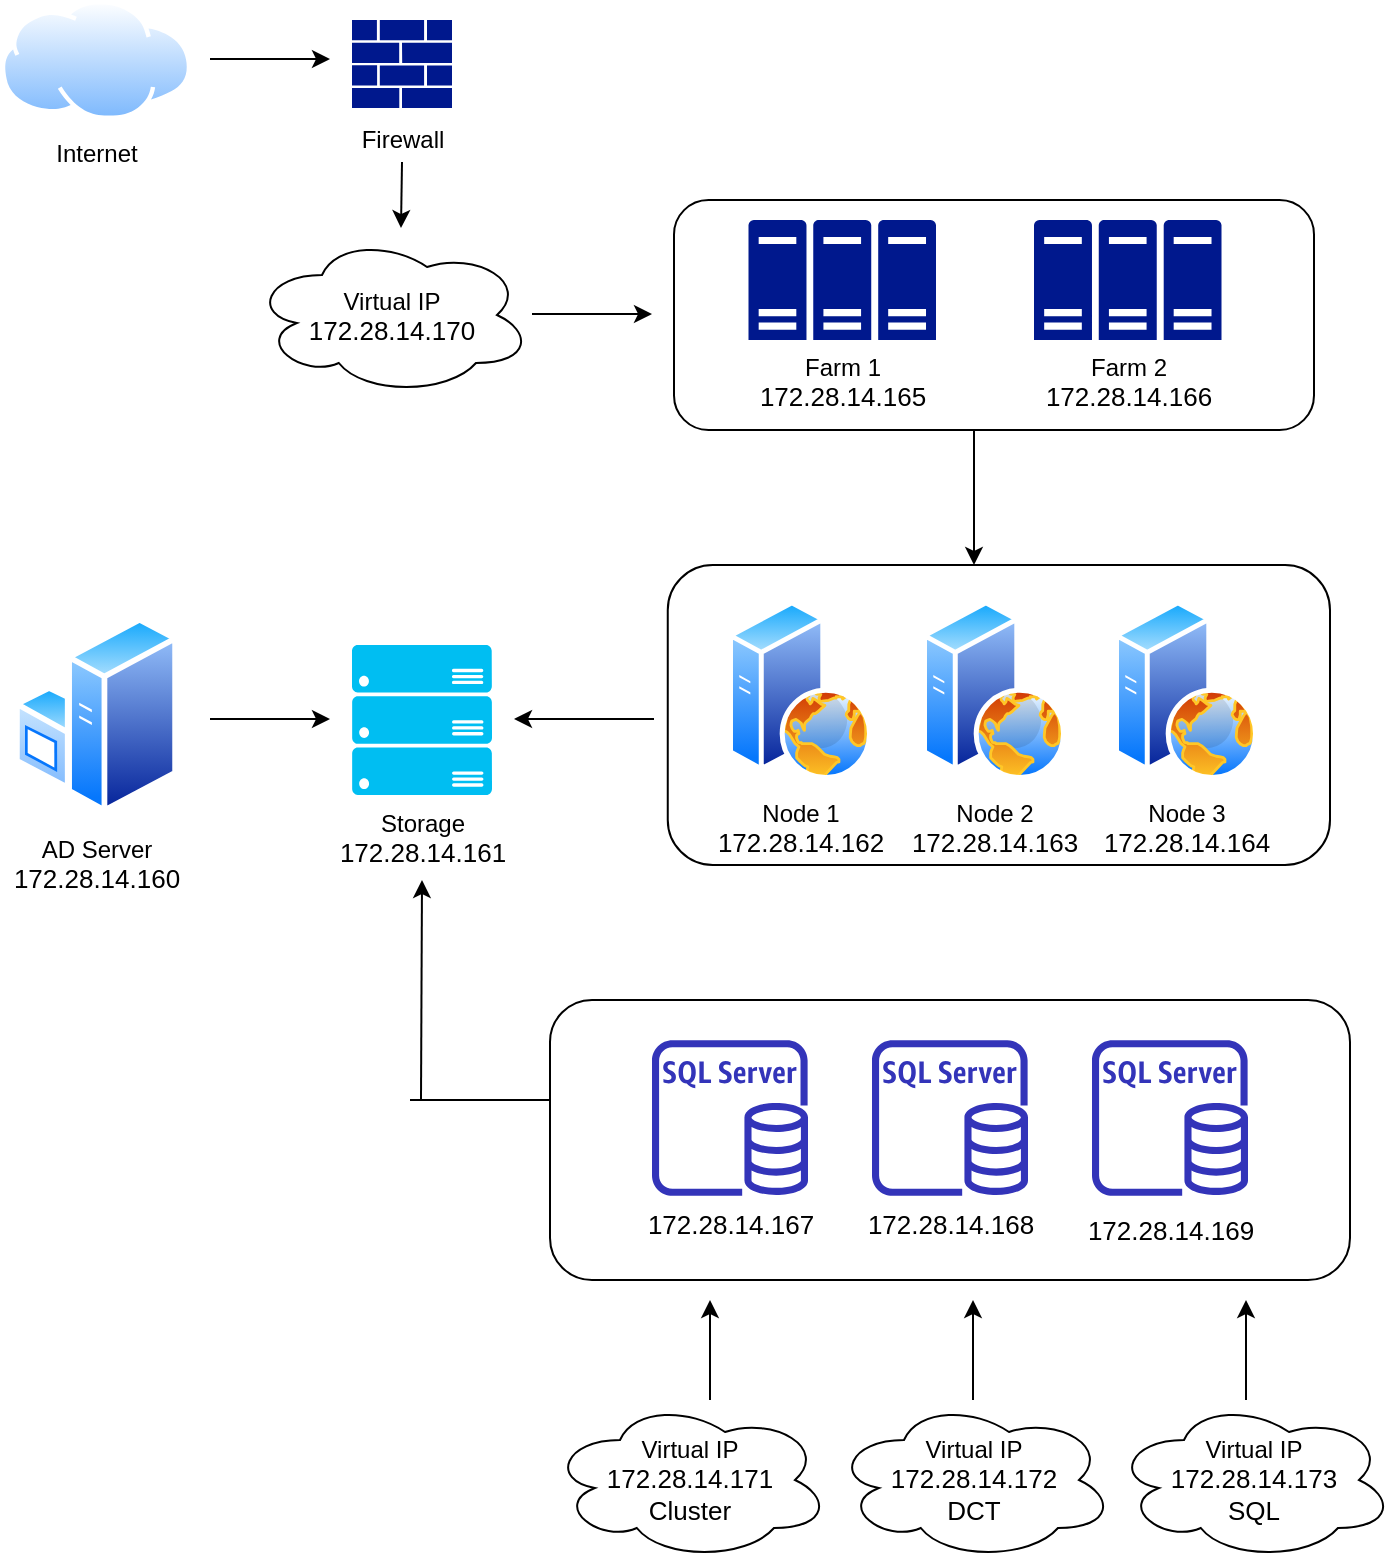 <mxfile version="14.0.3" type="device"><diagram id="PuFKDUIfN_rFgJP58nTk" name="Page-1"><mxGraphModel dx="1422" dy="794" grid="1" gridSize="10" guides="1" tooltips="1" connect="1" arrows="1" fold="1" page="1" pageScale="1" pageWidth="850" pageHeight="1100" math="0" shadow="0"><root><mxCell id="0"/><mxCell id="1" parent="0"/><mxCell id="0xIcFUW6XkF_HCDe8dz5-62" value="" style="rounded=1;whiteSpace=wrap;html=1;" parent="1" vertex="1"><mxGeometry x="362" y="350" width="320" height="115" as="geometry"/></mxCell><mxCell id="0xIcFUW6XkF_HCDe8dz5-27" value="" style="rounded=1;whiteSpace=wrap;html=1;" parent="1" vertex="1"><mxGeometry x="358.88" y="532.5" width="331.12" height="150" as="geometry"/></mxCell><mxCell id="0xIcFUW6XkF_HCDe8dz5-16" value="" style="rounded=1;whiteSpace=wrap;html=1;" parent="1" vertex="1"><mxGeometry x="300" y="750" width="400" height="140" as="geometry"/></mxCell><mxCell id="0xIcFUW6XkF_HCDe8dz5-13" value="" style="outlineConnect=0;fontColor=#232F3E;gradientColor=none;fillColor=#3334B9;strokeColor=none;dashed=0;verticalLabelPosition=bottom;verticalAlign=top;align=center;html=1;fontSize=12;fontStyle=0;aspect=fixed;pointerEvents=1;shape=mxgraph.aws4.rds_sql_server_instance;" parent="1" vertex="1"><mxGeometry x="351" y="770" width="78" height="78" as="geometry"/></mxCell><mxCell id="0xIcFUW6XkF_HCDe8dz5-14" value="" style="outlineConnect=0;fontColor=#232F3E;gradientColor=none;fillColor=#3334B9;strokeColor=none;dashed=0;verticalLabelPosition=bottom;verticalAlign=top;align=center;html=1;fontSize=12;fontStyle=0;aspect=fixed;pointerEvents=1;shape=mxgraph.aws4.rds_sql_server_instance;" parent="1" vertex="1"><mxGeometry x="461" y="770" width="78" height="78" as="geometry"/></mxCell><mxCell id="0xIcFUW6XkF_HCDe8dz5-15" value="" style="outlineConnect=0;fontColor=#232F3E;gradientColor=none;fillColor=#3334B9;strokeColor=none;dashed=0;verticalLabelPosition=bottom;verticalAlign=top;align=center;html=1;fontSize=12;fontStyle=0;aspect=fixed;pointerEvents=1;shape=mxgraph.aws4.rds_sql_server_instance;" parent="1" vertex="1"><mxGeometry x="571" y="770" width="78" height="78" as="geometry"/></mxCell><mxCell id="0xIcFUW6XkF_HCDe8dz5-17" value="&lt;span style=&quot;font-family: &amp;#34;arial&amp;#34; ; font-size: 13px ; text-align: left ; background-color: rgb(255 , 255 , 255)&quot;&gt;172.28.14.167&lt;br&gt;&lt;br&gt;&lt;/span&gt;" style="text;html=1;resizable=0;autosize=1;align=center;verticalAlign=middle;points=[];fillColor=none;strokeColor=none;rounded=0;" parent="1" vertex="1"><mxGeometry x="340" y="855" width="100" height="30" as="geometry"/></mxCell><mxCell id="0xIcFUW6XkF_HCDe8dz5-20" value="&lt;span style=&quot;font-family: &amp;#34;arial&amp;#34; ; font-size: 13px ; text-align: left ; background-color: rgb(255 , 255 , 255)&quot;&gt;172.28.14.168&lt;br&gt;&lt;br&gt;&lt;/span&gt;" style="text;html=1;resizable=0;autosize=1;align=center;verticalAlign=middle;points=[];fillColor=none;strokeColor=none;rounded=0;" parent="1" vertex="1"><mxGeometry x="450" y="855" width="100" height="30" as="geometry"/></mxCell><mxCell id="0xIcFUW6XkF_HCDe8dz5-21" value="&lt;span style=&quot;font-family: &amp;#34;arial&amp;#34; ; font-size: 13px ; text-align: left ; background-color: rgb(255 , 255 , 255)&quot;&gt;172.28.14.169&lt;br&gt;&lt;/span&gt;" style="text;html=1;resizable=0;autosize=1;align=center;verticalAlign=middle;points=[];fillColor=none;strokeColor=none;rounded=0;" parent="1" vertex="1"><mxGeometry x="560" y="855" width="100" height="20" as="geometry"/></mxCell><mxCell id="0xIcFUW6XkF_HCDe8dz5-22" value="AD Server&lt;br&gt;&lt;span style=&quot;font-family: &amp;#34;arial&amp;#34; ; font-size: 13px ; text-align: left&quot;&gt;172.28.14.160&lt;/span&gt;" style="aspect=fixed;perimeter=ellipsePerimeter;html=1;align=center;shadow=0;dashed=0;spacingTop=3;image;image=img/lib/active_directory/windows_server.svg;" parent="1" vertex="1"><mxGeometry x="32" y="557.5" width="82" height="100" as="geometry"/></mxCell><mxCell id="0xIcFUW6XkF_HCDe8dz5-24" value="Storage&lt;br&gt;&lt;span style=&quot;font-family: &amp;#34;arial&amp;#34; ; font-size: 13px ; text-align: left ; background-color: rgb(255 , 255 , 255)&quot;&gt;172.28.14.161&lt;/span&gt;" style="verticalLabelPosition=bottom;html=1;verticalAlign=top;align=center;strokeColor=none;fillColor=#00BEF2;shape=mxgraph.azure.server_rack;" parent="1" vertex="1"><mxGeometry x="201" y="572.5" width="70" height="75" as="geometry"/></mxCell><mxCell id="0xIcFUW6XkF_HCDe8dz5-25" value="Node 1&lt;br&gt;&lt;span style=&quot;font-family: &amp;#34;arial&amp;#34; ; font-size: 13px ; text-align: left&quot;&gt;172.28.14.162&lt;/span&gt;" style="aspect=fixed;perimeter=ellipsePerimeter;html=1;align=center;shadow=0;dashed=0;spacingTop=3;image;image=img/lib/active_directory/web_server.svg;" parent="1" vertex="1"><mxGeometry x="389" y="550" width="72" height="90" as="geometry"/></mxCell><mxCell id="0xIcFUW6XkF_HCDe8dz5-28" value="Virtual IP&lt;br&gt;&lt;span style=&quot;font-family: &amp;#34;arial&amp;#34; ; font-size: 13px ; text-align: left ; background-color: rgb(255 , 255 , 255)&quot;&gt;172.28.14.172&lt;br&gt;DCT&lt;br&gt;&lt;/span&gt;" style="ellipse;shape=cloud;whiteSpace=wrap;html=1;" parent="1" vertex="1"><mxGeometry x="442" y="950" width="140" height="80" as="geometry"/></mxCell><mxCell id="0xIcFUW6XkF_HCDe8dz5-29" value="Virtual IP&lt;br&gt;&lt;span style=&quot;font-family: &amp;#34;arial&amp;#34; ; font-size: 13px ; text-align: left ; background-color: rgb(255 , 255 , 255)&quot;&gt;172.28.14.173&lt;br&gt;SQL&lt;br&gt;&lt;/span&gt;" style="ellipse;shape=cloud;whiteSpace=wrap;html=1;" parent="1" vertex="1"><mxGeometry x="582" y="950" width="140" height="80" as="geometry"/></mxCell><mxCell id="0xIcFUW6XkF_HCDe8dz5-30" value="" style="endArrow=classic;html=1;" parent="1" edge="1"><mxGeometry width="50" height="50" relative="1" as="geometry"><mxPoint x="511.5" y="950" as="sourcePoint"/><mxPoint x="511.5" y="900" as="targetPoint"/></mxGeometry></mxCell><mxCell id="0xIcFUW6XkF_HCDe8dz5-31" value="" style="endArrow=classic;html=1;" parent="1" edge="1"><mxGeometry width="50" height="50" relative="1" as="geometry"><mxPoint x="648" y="950" as="sourcePoint"/><mxPoint x="648" y="900" as="targetPoint"/></mxGeometry></mxCell><mxCell id="0xIcFUW6XkF_HCDe8dz5-32" value="" style="endArrow=classic;html=1;" parent="1" edge="1"><mxGeometry width="50" height="50" relative="1" as="geometry"><mxPoint x="235.5" y="800" as="sourcePoint"/><mxPoint x="236" y="690" as="targetPoint"/></mxGeometry></mxCell><mxCell id="0xIcFUW6XkF_HCDe8dz5-33" value="" style="endArrow=none;html=1;" parent="1" edge="1"><mxGeometry width="50" height="50" relative="1" as="geometry"><mxPoint x="230" y="800" as="sourcePoint"/><mxPoint x="300" y="800" as="targetPoint"/></mxGeometry></mxCell><mxCell id="0xIcFUW6XkF_HCDe8dz5-34" value="Farm 1&lt;br&gt;&lt;span style=&quot;font-family: &amp;#34;arial&amp;#34; ; font-size: 13px ; text-align: left ; background-color: rgb(255 , 255 , 255)&quot;&gt;172.28.14.165&lt;/span&gt;" style="aspect=fixed;pointerEvents=1;shadow=0;dashed=0;html=1;strokeColor=none;labelPosition=center;verticalLabelPosition=bottom;verticalAlign=top;align=center;fillColor=#00188D;shape=mxgraph.mscae.enterprise.server_farm" parent="1" vertex="1"><mxGeometry x="399.25" y="360" width="93.75" height="60" as="geometry"/></mxCell><mxCell id="0xIcFUW6XkF_HCDe8dz5-35" value="Virtual IP&lt;br&gt;&lt;span style=&quot;font-family: &amp;#34;arial&amp;#34; ; font-size: 13px ; text-align: left ; background-color: rgb(255 , 255 , 255)&quot;&gt;172.28.14.170&lt;/span&gt;" style="ellipse;shape=cloud;whiteSpace=wrap;html=1;" parent="1" vertex="1"><mxGeometry x="151" y="367.5" width="140" height="80" as="geometry"/></mxCell><mxCell id="0xIcFUW6XkF_HCDe8dz5-49" value="" style="endArrow=classic;html=1;" parent="1" edge="1"><mxGeometry width="50" height="50" relative="1" as="geometry"><mxPoint x="291" y="407" as="sourcePoint"/><mxPoint x="351" y="407" as="targetPoint"/></mxGeometry></mxCell><mxCell id="0xIcFUW6XkF_HCDe8dz5-58" value="Virtual IP&lt;br&gt;&lt;span style=&quot;font-family: &amp;#34;arial&amp;#34; ; font-size: 13px ; text-align: left ; background-color: rgb(255 , 255 , 255)&quot;&gt;172.28.14.171&lt;br&gt;Cluster&lt;br&gt;&lt;/span&gt;" style="ellipse;shape=cloud;whiteSpace=wrap;html=1;" parent="1" vertex="1"><mxGeometry x="300" y="950" width="140" height="80" as="geometry"/></mxCell><mxCell id="0xIcFUW6XkF_HCDe8dz5-60" value="" style="endArrow=classic;html=1;" parent="1" edge="1"><mxGeometry width="50" height="50" relative="1" as="geometry"><mxPoint x="380" y="950" as="sourcePoint"/><mxPoint x="380" y="900" as="targetPoint"/></mxGeometry></mxCell><mxCell id="0xIcFUW6XkF_HCDe8dz5-61" value="Farm 2&lt;br&gt;&lt;span style=&quot;font-family: &amp;#34;arial&amp;#34; ; font-size: 13px ; text-align: left ; background-color: rgb(255 , 255 , 255)&quot;&gt;172.28.14.166&lt;/span&gt;" style="aspect=fixed;pointerEvents=1;shadow=0;dashed=0;html=1;strokeColor=none;labelPosition=center;verticalLabelPosition=bottom;verticalAlign=top;align=center;fillColor=#00188D;shape=mxgraph.mscae.enterprise.server_farm" parent="1" vertex="1"><mxGeometry x="542" y="360" width="93.75" height="60" as="geometry"/></mxCell><mxCell id="0xIcFUW6XkF_HCDe8dz5-66" value="" style="endArrow=classic;html=1;" parent="1" edge="1"><mxGeometry width="50" height="50" relative="1" as="geometry"><mxPoint x="512" y="465" as="sourcePoint"/><mxPoint x="512" y="532.5" as="targetPoint"/></mxGeometry></mxCell><mxCell id="0xIcFUW6XkF_HCDe8dz5-69" value="" style="endArrow=classic;html=1;" parent="1" edge="1"><mxGeometry width="50" height="50" relative="1" as="geometry"><mxPoint x="130" y="609.5" as="sourcePoint"/><mxPoint x="190" y="609.5" as="targetPoint"/></mxGeometry></mxCell><mxCell id="0xIcFUW6XkF_HCDe8dz5-70" value="" style="endArrow=classic;html=1;" parent="1" edge="1"><mxGeometry width="50" height="50" relative="1" as="geometry"><mxPoint x="352" y="609.5" as="sourcePoint"/><mxPoint x="282" y="609.5" as="targetPoint"/></mxGeometry></mxCell><mxCell id="0xIcFUW6XkF_HCDe8dz5-71" value="Internet" style="aspect=fixed;perimeter=ellipsePerimeter;html=1;align=center;shadow=0;dashed=0;spacingTop=3;image;image=img/lib/active_directory/internet_cloud.svg;" parent="1" vertex="1"><mxGeometry x="25.38" y="250" width="95.24" height="60" as="geometry"/></mxCell><mxCell id="0xIcFUW6XkF_HCDe8dz5-73" value="" style="aspect=fixed;pointerEvents=1;shadow=0;dashed=0;html=1;strokeColor=none;labelPosition=center;verticalLabelPosition=bottom;verticalAlign=top;align=center;fillColor=#00188D;shape=mxgraph.mscae.enterprise.firewall" parent="1" vertex="1"><mxGeometry x="201" y="260" width="50" height="44" as="geometry"/></mxCell><mxCell id="0xIcFUW6XkF_HCDe8dz5-75" value="Firewall" style="text;html=1;align=center;verticalAlign=middle;resizable=0;points=[];autosize=1;" parent="1" vertex="1"><mxGeometry x="196" y="310" width="60" height="20" as="geometry"/></mxCell><mxCell id="0xIcFUW6XkF_HCDe8dz5-78" value="" style="endArrow=classic;html=1;" parent="1" edge="1"><mxGeometry width="50" height="50" relative="1" as="geometry"><mxPoint x="130" y="279.5" as="sourcePoint"/><mxPoint x="190" y="279.5" as="targetPoint"/></mxGeometry></mxCell><mxCell id="0xIcFUW6XkF_HCDe8dz5-79" value="" style="endArrow=classic;html=1;" parent="1" edge="1"><mxGeometry width="50" height="50" relative="1" as="geometry"><mxPoint x="226" y="331" as="sourcePoint"/><mxPoint x="225.5" y="364" as="targetPoint"/></mxGeometry></mxCell><mxCell id="0xIcFUW6XkF_HCDe8dz5-82" value="Node 2&lt;br&gt;&lt;span style=&quot;font-family: &amp;#34;arial&amp;#34; ; font-size: 13px ; text-align: left&quot;&gt;172.28.14.163&lt;/span&gt;" style="aspect=fixed;perimeter=ellipsePerimeter;html=1;align=center;shadow=0;dashed=0;spacingTop=3;image;image=img/lib/active_directory/web_server.svg;" parent="1" vertex="1"><mxGeometry x="486" y="550" width="72" height="90" as="geometry"/></mxCell><mxCell id="0xIcFUW6XkF_HCDe8dz5-83" value="Node 3&lt;br&gt;&lt;span style=&quot;font-family: &amp;#34;arial&amp;#34; ; font-size: 13px ; text-align: left&quot;&gt;172.28.14.164&lt;/span&gt;" style="aspect=fixed;perimeter=ellipsePerimeter;html=1;align=center;shadow=0;dashed=0;spacingTop=3;image;image=img/lib/active_directory/web_server.svg;" parent="1" vertex="1"><mxGeometry x="582" y="550" width="72" height="90" as="geometry"/></mxCell></root></mxGraphModel></diagram></mxfile>